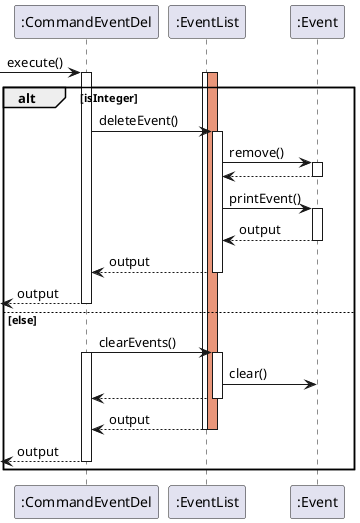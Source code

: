 @startuml

 -> ":CommandEventDel": execute()
activate ":CommandEventDel"
activate ":EventList"
activate ":EventList" #DarkSalmon
alt isInteger
    ":CommandEventDel" -> ":EventList" : deleteEvent()
    activate ":EventList"
    ":EventList" -> ":Event": remove()
    activate ":Event"
    return
    ":EventList" -> ":Event" : printEvent()
   activate ":Event"
    return output
    return output
    return output
else else
":CommandEventDel" -> ":EventList" : clearEvents()
 activate ":EventList"
 activate ":CommandEventDel"
 ":EventList" -> ":Event": clear()

 return
 return output
 deactivate ":EventList"
 return output
 deactivate ":CommandEventDel"
end
@enduml